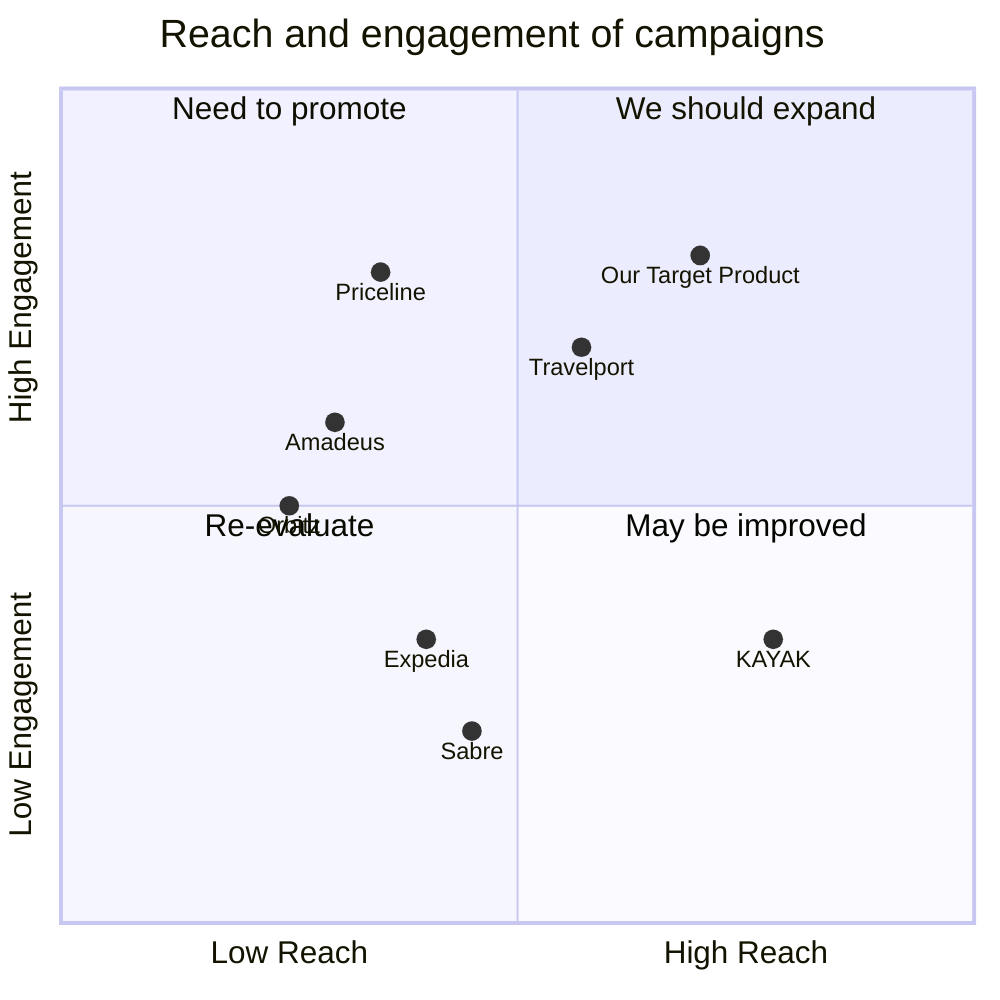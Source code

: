 quadrantChart
    title Reach and engagement of campaigns
    x-axis Low Reach --> High Reach
    y-axis Low Engagement --> High Engagement
    quadrant-1 We should expand
    quadrant-2 Need to promote
    quadrant-3 Re-evaluate
    quadrant-4 May be improved
    "Amadeus": [0.3, 0.6]
    "Sabre": [0.45, 0.23]
    "Travelport": [0.57, 0.69]
    "KAYAK": [0.78, 0.34]
    "Expedia": [0.40, 0.34]
    "Priceline": [0.35, 0.78]
    "Orbitz": [0.25, 0.5]
    "Our Target Product": [0.7, 0.8]